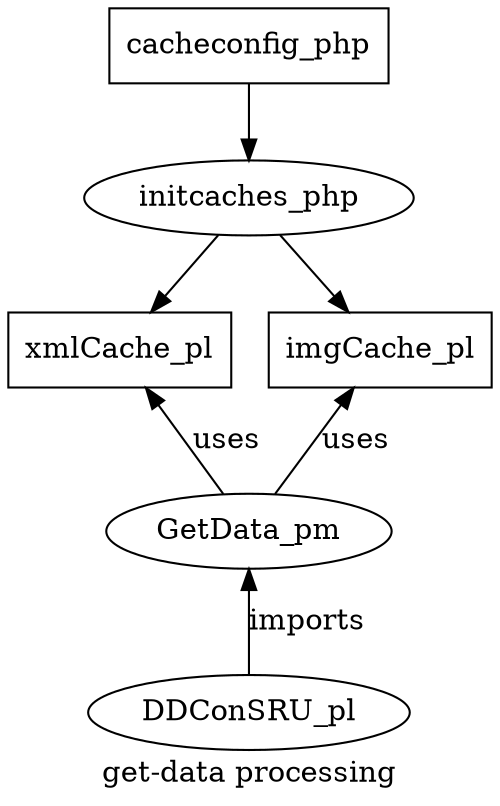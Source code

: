 /* dot -oprocessing.png -Tpng processing.dot */ 
digraph create_mappings {
label="get-data processing";
rankdir=TB;
compound=true;

/* variable */
node [shape=none];



/* functions */
node [shape=ellipse];
initcaches_php;
GetData_pm;
DDConSRU_pl;

/* data */
node [shape=box];
cacheconfig_php;
xmlCache_pl;
imgCache_pl;


cacheconfig_php -> initcaches_php;
initcaches_php -> xmlCache_pl;
initcaches_php -> imgCache_pl;
xmlCache_pl -> GetData_pm  [dir=back,label=uses];
imgCache_pl -> GetData_pm [dir=back,label=uses];
GetData_pm -> DDConSRU_pl [dir=back,label=imports];

edge  [style=dashed];

/* makes the layout unnice */
/* query_dataset_xml -> overall_result_html [style=invisible]; */
}

